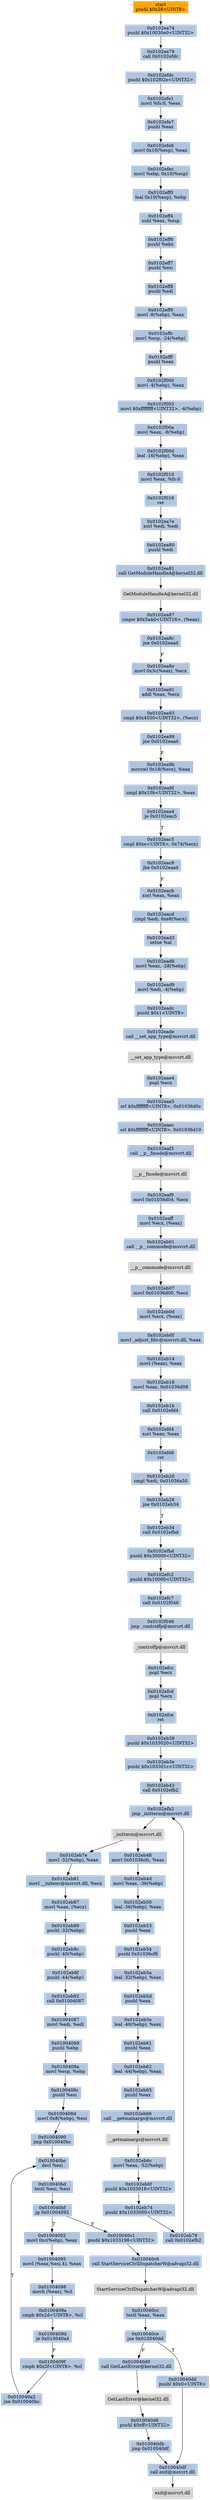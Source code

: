 digraph G {
node[shape=rectangle,style=filled,fillcolor=lightsteelblue,color=lightsteelblue]
bgcolor="transparent"
a0x0102ea72pushl_0x28UINT8[label="start\npushl $0x28<UINT8>",color="lightgrey",fillcolor="orange"];
a0x0102ea74pushl_0x10030e0UINT32[label="0x0102ea74\npushl $0x10030e0<UINT32>"];
a0x0102ea79call_0x0102efdc[label="0x0102ea79\ncall 0x0102efdc"];
a0x0102efdcpushl_0x102f02eUINT32[label="0x0102efdc\npushl $0x102f02e<UINT32>"];
a0x0102efe1movl_fs_0_eax[label="0x0102efe1\nmovl %fs:0, %eax"];
a0x0102efe7pushl_eax[label="0x0102efe7\npushl %eax"];
a0x0102efe8movl_0x10esp__eax[label="0x0102efe8\nmovl 0x10(%esp), %eax"];
a0x0102efecmovl_ebp_0x10esp_[label="0x0102efec\nmovl %ebp, 0x10(%esp)"];
a0x0102eff0leal_0x10esp__ebp[label="0x0102eff0\nleal 0x10(%esp), %ebp"];
a0x0102eff4subl_eax_esp[label="0x0102eff4\nsubl %eax, %esp"];
a0x0102eff6pushl_ebx[label="0x0102eff6\npushl %ebx"];
a0x0102eff7pushl_esi[label="0x0102eff7\npushl %esi"];
a0x0102eff8pushl_edi[label="0x0102eff8\npushl %edi"];
a0x0102eff9movl__8ebp__eax[label="0x0102eff9\nmovl -8(%ebp), %eax"];
a0x0102effcmovl_esp__24ebp_[label="0x0102effc\nmovl %esp, -24(%ebp)"];
a0x0102efffpushl_eax[label="0x0102efff\npushl %eax"];
a0x0102f000movl__4ebp__eax[label="0x0102f000\nmovl -4(%ebp), %eax"];
a0x0102f003movl_0xffffffffUINT32__4ebp_[label="0x0102f003\nmovl $0xffffffff<UINT32>, -4(%ebp)"];
a0x0102f00amovl_eax__8ebp_[label="0x0102f00a\nmovl %eax, -8(%ebp)"];
a0x0102f00dleal__16ebp__eax[label="0x0102f00d\nleal -16(%ebp), %eax"];
a0x0102f010movl_eax_fs_0[label="0x0102f010\nmovl %eax, %fs:0"];
a0x0102f016ret[label="0x0102f016\nret"];
a0x0102ea7exorl_edi_edi[label="0x0102ea7e\nxorl %edi, %edi"];
a0x0102ea80pushl_edi[label="0x0102ea80\npushl %edi"];
a0x0102ea81call_GetModuleHandleA_kernel32_dll[label="0x0102ea81\ncall GetModuleHandleA@kernel32.dll"];
GetModuleHandleA_kernel32_dll[label="GetModuleHandleA@kernel32.dll",color="lightgrey",fillcolor="lightgrey"];
a0x0102ea87cmpw_0x5a4dUINT16_eax_[label="0x0102ea87\ncmpw $0x5a4d<UINT16>, (%eax)"];
a0x0102ea8cjne_0x0102eaad[label="0x0102ea8c\njne 0x0102eaad"];
a0x0102ea8emovl_0x3ceax__ecx[label="0x0102ea8e\nmovl 0x3c(%eax), %ecx"];
a0x0102ea91addl_eax_ecx[label="0x0102ea91\naddl %eax, %ecx"];
a0x0102ea93cmpl_0x4550UINT32_ecx_[label="0x0102ea93\ncmpl $0x4550<UINT32>, (%ecx)"];
a0x0102ea99jne_0x0102eaad[label="0x0102ea99\njne 0x0102eaad"];
a0x0102ea9bmovzwl_0x18ecx__eax[label="0x0102ea9b\nmovzwl 0x18(%ecx), %eax"];
a0x0102ea9fcmpl_0x10bUINT32_eax[label="0x0102ea9f\ncmpl $0x10b<UINT32>, %eax"];
a0x0102eaa4je_0x0102eac5[label="0x0102eaa4\nje 0x0102eac5"];
a0x0102eac5cmpl_0xeUINT8_0x74ecx_[label="0x0102eac5\ncmpl $0xe<UINT8>, 0x74(%ecx)"];
a0x0102eac9jbe_0x0102eaad[label="0x0102eac9\njbe 0x0102eaad"];
a0x0102eacbxorl_eax_eax[label="0x0102eacb\nxorl %eax, %eax"];
a0x0102eacdcmpl_edi_0xe8ecx_[label="0x0102eacd\ncmpl %edi, 0xe8(%ecx)"];
a0x0102ead3setne_al[label="0x0102ead3\nsetne %al"];
a0x0102ead6movl_eax__28ebp_[label="0x0102ead6\nmovl %eax, -28(%ebp)"];
a0x0102ead9movl_edi__4ebp_[label="0x0102ead9\nmovl %edi, -4(%ebp)"];
a0x0102eadcpushl_0x1UINT8[label="0x0102eadc\npushl $0x1<UINT8>"];
a0x0102eadecall___set_app_type_msvcrt_dll[label="0x0102eade\ncall __set_app_type@msvcrt.dll"];
a__set_app_type_msvcrt_dll[label="__set_app_type@msvcrt.dll",color="lightgrey",fillcolor="lightgrey"];
a0x0102eae4popl_ecx[label="0x0102eae4\npopl %ecx"];
a0x0102eae5orl_0xffffffffUINT8_0x01036d0c[label="0x0102eae5\norl $0xffffffff<UINT8>, 0x01036d0c"];
a0x0102eaecorl_0xffffffffUINT8_0x01036d10[label="0x0102eaec\norl $0xffffffff<UINT8>, 0x01036d10"];
a0x0102eaf3call___p__fmode_msvcrt_dll[label="0x0102eaf3\ncall __p__fmode@msvcrt.dll"];
a__p__fmode_msvcrt_dll[label="__p__fmode@msvcrt.dll",color="lightgrey",fillcolor="lightgrey"];
a0x0102eaf9movl_0x01036d04_ecx[label="0x0102eaf9\nmovl 0x01036d04, %ecx"];
a0x0102eaffmovl_ecx_eax_[label="0x0102eaff\nmovl %ecx, (%eax)"];
a0x0102eb01call___p__commode_msvcrt_dll[label="0x0102eb01\ncall __p__commode@msvcrt.dll"];
a__p__commode_msvcrt_dll[label="__p__commode@msvcrt.dll",color="lightgrey",fillcolor="lightgrey"];
a0x0102eb07movl_0x01036d00_ecx[label="0x0102eb07\nmovl 0x01036d00, %ecx"];
a0x0102eb0dmovl_ecx_eax_[label="0x0102eb0d\nmovl %ecx, (%eax)"];
a0x0102eb0fmovl__adjust_fdiv_msvcrt_dll_eax[label="0x0102eb0f\nmovl _adjust_fdiv@msvcrt.dll, %eax"];
a0x0102eb14movl_eax__eax[label="0x0102eb14\nmovl (%eax), %eax"];
a0x0102eb16movl_eax_0x01036d08[label="0x0102eb16\nmovl %eax, 0x01036d08"];
a0x0102eb1bcall_0x0102efd4[label="0x0102eb1b\ncall 0x0102efd4"];
a0x0102efd4xorl_eax_eax[label="0x0102efd4\nxorl %eax, %eax"];
a0x0102efd6ret[label="0x0102efd6\nret"];
a0x0102eb20cmpl_edi_0x01036a50[label="0x0102eb20\ncmpl %edi, 0x01036a50"];
a0x0102eb26jne_0x0102eb34[label="0x0102eb26\njne 0x0102eb34"];
a0x0102eb34call_0x0102efbd[label="0x0102eb34\ncall 0x0102efbd"];
a0x0102efbdpushl_0x30000UINT32[label="0x0102efbd\npushl $0x30000<UINT32>"];
a0x0102efc2pushl_0x10000UINT32[label="0x0102efc2\npushl $0x10000<UINT32>"];
a0x0102efc7call_0x0102f046[label="0x0102efc7\ncall 0x0102f046"];
a0x0102f046jmp__controlfp_msvcrt_dll[label="0x0102f046\njmp _controlfp@msvcrt.dll"];
a_controlfp_msvcrt_dll[label="_controlfp@msvcrt.dll",color="lightgrey",fillcolor="lightgrey"];
a0x0102efccpopl_ecx[label="0x0102efcc\npopl %ecx"];
a0x0102efcdpopl_ecx[label="0x0102efcd\npopl %ecx"];
a0x0102efceret[label="0x0102efce\nret"];
a0x0102eb39pushl_0x1033020UINT32[label="0x0102eb39\npushl $0x1033020<UINT32>"];
a0x0102eb3epushl_0x103301cUINT32[label="0x0102eb3e\npushl $0x103301c<UINT32>"];
a0x0102eb43call_0x0102efb2[label="0x0102eb43\ncall 0x0102efb2"];
a0x0102efb2jmp__initterm_msvcrt_dll[label="0x0102efb2\njmp _initterm@msvcrt.dll"];
a_initterm_msvcrt_dll[label="_initterm@msvcrt.dll",color="lightgrey",fillcolor="lightgrey"];
a0x0102eb48movl_0x01036cfc_eax[label="0x0102eb48\nmovl 0x01036cfc, %eax"];
a0x0102eb4dmovl_eax__36ebp_[label="0x0102eb4d\nmovl %eax, -36(%ebp)"];
a0x0102eb50leal__36ebp__eax[label="0x0102eb50\nleal -36(%ebp), %eax"];
a0x0102eb53pushl_eax[label="0x0102eb53\npushl %eax"];
a0x0102eb54pushl_0x01036cf8[label="0x0102eb54\npushl 0x01036cf8"];
a0x0102eb5aleal__32ebp__eax[label="0x0102eb5a\nleal -32(%ebp), %eax"];
a0x0102eb5dpushl_eax[label="0x0102eb5d\npushl %eax"];
a0x0102eb5eleal__40ebp__eax[label="0x0102eb5e\nleal -40(%ebp), %eax"];
a0x0102eb61pushl_eax[label="0x0102eb61\npushl %eax"];
a0x0102eb62leal__44ebp__eax[label="0x0102eb62\nleal -44(%ebp), %eax"];
a0x0102eb65pushl_eax[label="0x0102eb65\npushl %eax"];
a0x0102eb66call___getmainargs_msvcrt_dll[label="0x0102eb66\ncall __getmainargs@msvcrt.dll"];
a__getmainargs_msvcrt_dll[label="__getmainargs@msvcrt.dll",color="lightgrey",fillcolor="lightgrey"];
a0x0102eb6cmovl_eax__52ebp_[label="0x0102eb6c\nmovl %eax, -52(%ebp)"];
a0x0102eb6fpushl_0x1033018UINT32[label="0x0102eb6f\npushl $0x1033018<UINT32>"];
a0x0102eb74pushl_0x1033000UINT32[label="0x0102eb74\npushl $0x1033000<UINT32>"];
a0x0102eb79call_0x0102efb2[label="0x0102eb79\ncall 0x0102efb2"];
a0x0102eb7emovl__32ebp__eax[label="0x0102eb7e\nmovl -32(%ebp), %eax"];
a0x0102eb81movl___initenv_msvcrt_dll_ecx[label="0x0102eb81\nmovl __initenv@msvcrt.dll, %ecx"];
a0x0102eb87movl_eax_ecx_[label="0x0102eb87\nmovl %eax, (%ecx)"];
a0x0102eb89pushl__32ebp_[label="0x0102eb89\npushl -32(%ebp)"];
a0x0102eb8cpushl__40ebp_[label="0x0102eb8c\npushl -40(%ebp)"];
a0x0102eb8fpushl__44ebp_[label="0x0102eb8f\npushl -44(%ebp)"];
a0x0102eb92call_0x01004087[label="0x0102eb92\ncall 0x01004087"];
a0x01004087movl_edi_edi[label="0x01004087\nmovl %edi, %edi"];
a0x01004089pushl_ebp[label="0x01004089\npushl %ebp"];
a0x0100408amovl_esp_ebp[label="0x0100408a\nmovl %esp, %ebp"];
a0x0100408cpushl_esi[label="0x0100408c\npushl %esi"];
a0x0100408dmovl_0x8ebp__esi[label="0x0100408d\nmovl 0x8(%ebp), %esi"];
a0x01004090jmp_0x010040bc[label="0x01004090\njmp 0x010040bc"];
a0x010040bcdecl_esi[label="0x010040bc\ndecl %esi"];
a0x010040bdtestl_esi_esi[label="0x010040bd\ntestl %esi, %esi"];
a0x010040bfjg_0x01004092[label="0x010040bf\njg 0x01004092"];
a0x01004092movl_0xcebp__eax[label="0x01004092\nmovl 0xc(%ebp), %eax"];
a0x01004095movl_eaxesi4__eax[label="0x01004095\nmovl (%eax,%esi,4), %eax"];
a0x01004098movb_eax__cl[label="0x01004098\nmovb (%eax), %cl"];
a0x0100409acmpb_0x2dUINT8_cl[label="0x0100409a\ncmpb $0x2d<UINT8>, %cl"];
a0x0100409dje_0x010040a4[label="0x0100409d\nje 0x010040a4"];
a0x0100409fcmpb_0x2fUINT8_cl[label="0x0100409f\ncmpb $0x2f<UINT8>, %cl"];
a0x010040a2jne_0x010040bc[label="0x010040a2\njne 0x010040bc"];
a0x010040c1pushl_0x1033198UINT32[label="0x010040c1\npushl $0x1033198<UINT32>"];
a0x010040c6call_StartServiceCtrlDispatcherW_advapi32_dll[label="0x010040c6\ncall StartServiceCtrlDispatcherW@advapi32.dll"];
StartServiceCtrlDispatcherW_advapi32_dll[label="StartServiceCtrlDispatcherW@advapi32.dll",color="lightgrey",fillcolor="lightgrey"];
a0x010040cctestl_eax_eax[label="0x010040cc\ntestl %eax, %eax"];
a0x010040cejne_0x010040dd[label="0x010040ce\njne 0x010040dd"];
a0x010040d0call_GetLastError_kernel32_dll[label="0x010040d0\ncall GetLastError@kernel32.dll"];
a0x010040ddpushl_0x0UINT8[label="0x010040dd\npushl $0x0<UINT8>"];
a0x010040dfcall_exit_msvcrt_dll[label="0x010040df\ncall exit@msvcrt.dll"];
exit_msvcrt_dll[label="exit@msvcrt.dll",color="lightgrey",fillcolor="lightgrey"];
GetLastError_kernel32_dll[label="GetLastError@kernel32.dll",color="lightgrey",fillcolor="lightgrey"];
a0x010040d6pushl_0xffUINT32[label="0x010040d6\npushl $0xff<UINT32>"];
a0x010040dbjmp_0x010040df[label="0x010040db\njmp 0x010040df"];
a0x0102ea72pushl_0x28UINT8 -> a0x0102ea74pushl_0x10030e0UINT32 [color="#000000"];
a0x0102ea74pushl_0x10030e0UINT32 -> a0x0102ea79call_0x0102efdc [color="#000000"];
a0x0102ea79call_0x0102efdc -> a0x0102efdcpushl_0x102f02eUINT32 [color="#000000"];
a0x0102efdcpushl_0x102f02eUINT32 -> a0x0102efe1movl_fs_0_eax [color="#000000"];
a0x0102efe1movl_fs_0_eax -> a0x0102efe7pushl_eax [color="#000000"];
a0x0102efe7pushl_eax -> a0x0102efe8movl_0x10esp__eax [color="#000000"];
a0x0102efe8movl_0x10esp__eax -> a0x0102efecmovl_ebp_0x10esp_ [color="#000000"];
a0x0102efecmovl_ebp_0x10esp_ -> a0x0102eff0leal_0x10esp__ebp [color="#000000"];
a0x0102eff0leal_0x10esp__ebp -> a0x0102eff4subl_eax_esp [color="#000000"];
a0x0102eff4subl_eax_esp -> a0x0102eff6pushl_ebx [color="#000000"];
a0x0102eff6pushl_ebx -> a0x0102eff7pushl_esi [color="#000000"];
a0x0102eff7pushl_esi -> a0x0102eff8pushl_edi [color="#000000"];
a0x0102eff8pushl_edi -> a0x0102eff9movl__8ebp__eax [color="#000000"];
a0x0102eff9movl__8ebp__eax -> a0x0102effcmovl_esp__24ebp_ [color="#000000"];
a0x0102effcmovl_esp__24ebp_ -> a0x0102efffpushl_eax [color="#000000"];
a0x0102efffpushl_eax -> a0x0102f000movl__4ebp__eax [color="#000000"];
a0x0102f000movl__4ebp__eax -> a0x0102f003movl_0xffffffffUINT32__4ebp_ [color="#000000"];
a0x0102f003movl_0xffffffffUINT32__4ebp_ -> a0x0102f00amovl_eax__8ebp_ [color="#000000"];
a0x0102f00amovl_eax__8ebp_ -> a0x0102f00dleal__16ebp__eax [color="#000000"];
a0x0102f00dleal__16ebp__eax -> a0x0102f010movl_eax_fs_0 [color="#000000"];
a0x0102f010movl_eax_fs_0 -> a0x0102f016ret [color="#000000"];
a0x0102f016ret -> a0x0102ea7exorl_edi_edi [color="#000000"];
a0x0102ea7exorl_edi_edi -> a0x0102ea80pushl_edi [color="#000000"];
a0x0102ea80pushl_edi -> a0x0102ea81call_GetModuleHandleA_kernel32_dll [color="#000000"];
a0x0102ea81call_GetModuleHandleA_kernel32_dll -> GetModuleHandleA_kernel32_dll [color="#000000"];
GetModuleHandleA_kernel32_dll -> a0x0102ea87cmpw_0x5a4dUINT16_eax_ [color="#000000"];
a0x0102ea87cmpw_0x5a4dUINT16_eax_ -> a0x0102ea8cjne_0x0102eaad [color="#000000"];
a0x0102ea8cjne_0x0102eaad -> a0x0102ea8emovl_0x3ceax__ecx [color="#000000",label="F"];
a0x0102ea8emovl_0x3ceax__ecx -> a0x0102ea91addl_eax_ecx [color="#000000"];
a0x0102ea91addl_eax_ecx -> a0x0102ea93cmpl_0x4550UINT32_ecx_ [color="#000000"];
a0x0102ea93cmpl_0x4550UINT32_ecx_ -> a0x0102ea99jne_0x0102eaad [color="#000000"];
a0x0102ea99jne_0x0102eaad -> a0x0102ea9bmovzwl_0x18ecx__eax [color="#000000",label="F"];
a0x0102ea9bmovzwl_0x18ecx__eax -> a0x0102ea9fcmpl_0x10bUINT32_eax [color="#000000"];
a0x0102ea9fcmpl_0x10bUINT32_eax -> a0x0102eaa4je_0x0102eac5 [color="#000000"];
a0x0102eaa4je_0x0102eac5 -> a0x0102eac5cmpl_0xeUINT8_0x74ecx_ [color="#000000",label="T"];
a0x0102eac5cmpl_0xeUINT8_0x74ecx_ -> a0x0102eac9jbe_0x0102eaad [color="#000000"];
a0x0102eac9jbe_0x0102eaad -> a0x0102eacbxorl_eax_eax [color="#000000",label="F"];
a0x0102eacbxorl_eax_eax -> a0x0102eacdcmpl_edi_0xe8ecx_ [color="#000000"];
a0x0102eacdcmpl_edi_0xe8ecx_ -> a0x0102ead3setne_al [color="#000000"];
a0x0102ead3setne_al -> a0x0102ead6movl_eax__28ebp_ [color="#000000"];
a0x0102ead6movl_eax__28ebp_ -> a0x0102ead9movl_edi__4ebp_ [color="#000000"];
a0x0102ead9movl_edi__4ebp_ -> a0x0102eadcpushl_0x1UINT8 [color="#000000"];
a0x0102eadcpushl_0x1UINT8 -> a0x0102eadecall___set_app_type_msvcrt_dll [color="#000000"];
a0x0102eadecall___set_app_type_msvcrt_dll -> a__set_app_type_msvcrt_dll [color="#000000"];
a__set_app_type_msvcrt_dll -> a0x0102eae4popl_ecx [color="#000000"];
a0x0102eae4popl_ecx -> a0x0102eae5orl_0xffffffffUINT8_0x01036d0c [color="#000000"];
a0x0102eae5orl_0xffffffffUINT8_0x01036d0c -> a0x0102eaecorl_0xffffffffUINT8_0x01036d10 [color="#000000"];
a0x0102eaecorl_0xffffffffUINT8_0x01036d10 -> a0x0102eaf3call___p__fmode_msvcrt_dll [color="#000000"];
a0x0102eaf3call___p__fmode_msvcrt_dll -> a__p__fmode_msvcrt_dll [color="#000000"];
a__p__fmode_msvcrt_dll -> a0x0102eaf9movl_0x01036d04_ecx [color="#000000"];
a0x0102eaf9movl_0x01036d04_ecx -> a0x0102eaffmovl_ecx_eax_ [color="#000000"];
a0x0102eaffmovl_ecx_eax_ -> a0x0102eb01call___p__commode_msvcrt_dll [color="#000000"];
a0x0102eb01call___p__commode_msvcrt_dll -> a__p__commode_msvcrt_dll [color="#000000"];
a__p__commode_msvcrt_dll -> a0x0102eb07movl_0x01036d00_ecx [color="#000000"];
a0x0102eb07movl_0x01036d00_ecx -> a0x0102eb0dmovl_ecx_eax_ [color="#000000"];
a0x0102eb0dmovl_ecx_eax_ -> a0x0102eb0fmovl__adjust_fdiv_msvcrt_dll_eax [color="#000000"];
a0x0102eb0fmovl__adjust_fdiv_msvcrt_dll_eax -> a0x0102eb14movl_eax__eax [color="#000000"];
a0x0102eb14movl_eax__eax -> a0x0102eb16movl_eax_0x01036d08 [color="#000000"];
a0x0102eb16movl_eax_0x01036d08 -> a0x0102eb1bcall_0x0102efd4 [color="#000000"];
a0x0102eb1bcall_0x0102efd4 -> a0x0102efd4xorl_eax_eax [color="#000000"];
a0x0102efd4xorl_eax_eax -> a0x0102efd6ret [color="#000000"];
a0x0102efd6ret -> a0x0102eb20cmpl_edi_0x01036a50 [color="#000000"];
a0x0102eb20cmpl_edi_0x01036a50 -> a0x0102eb26jne_0x0102eb34 [color="#000000"];
a0x0102eb26jne_0x0102eb34 -> a0x0102eb34call_0x0102efbd [color="#000000",label="T"];
a0x0102eb34call_0x0102efbd -> a0x0102efbdpushl_0x30000UINT32 [color="#000000"];
a0x0102efbdpushl_0x30000UINT32 -> a0x0102efc2pushl_0x10000UINT32 [color="#000000"];
a0x0102efc2pushl_0x10000UINT32 -> a0x0102efc7call_0x0102f046 [color="#000000"];
a0x0102efc7call_0x0102f046 -> a0x0102f046jmp__controlfp_msvcrt_dll [color="#000000"];
a0x0102f046jmp__controlfp_msvcrt_dll -> a_controlfp_msvcrt_dll [color="#000000"];
a_controlfp_msvcrt_dll -> a0x0102efccpopl_ecx [color="#000000"];
a0x0102efccpopl_ecx -> a0x0102efcdpopl_ecx [color="#000000"];
a0x0102efcdpopl_ecx -> a0x0102efceret [color="#000000"];
a0x0102efceret -> a0x0102eb39pushl_0x1033020UINT32 [color="#000000"];
a0x0102eb39pushl_0x1033020UINT32 -> a0x0102eb3epushl_0x103301cUINT32 [color="#000000"];
a0x0102eb3epushl_0x103301cUINT32 -> a0x0102eb43call_0x0102efb2 [color="#000000"];
a0x0102eb43call_0x0102efb2 -> a0x0102efb2jmp__initterm_msvcrt_dll [color="#000000"];
a0x0102efb2jmp__initterm_msvcrt_dll -> a_initterm_msvcrt_dll [color="#000000"];
a_initterm_msvcrt_dll -> a0x0102eb48movl_0x01036cfc_eax [color="#000000"];
a0x0102eb48movl_0x01036cfc_eax -> a0x0102eb4dmovl_eax__36ebp_ [color="#000000"];
a0x0102eb4dmovl_eax__36ebp_ -> a0x0102eb50leal__36ebp__eax [color="#000000"];
a0x0102eb50leal__36ebp__eax -> a0x0102eb53pushl_eax [color="#000000"];
a0x0102eb53pushl_eax -> a0x0102eb54pushl_0x01036cf8 [color="#000000"];
a0x0102eb54pushl_0x01036cf8 -> a0x0102eb5aleal__32ebp__eax [color="#000000"];
a0x0102eb5aleal__32ebp__eax -> a0x0102eb5dpushl_eax [color="#000000"];
a0x0102eb5dpushl_eax -> a0x0102eb5eleal__40ebp__eax [color="#000000"];
a0x0102eb5eleal__40ebp__eax -> a0x0102eb61pushl_eax [color="#000000"];
a0x0102eb61pushl_eax -> a0x0102eb62leal__44ebp__eax [color="#000000"];
a0x0102eb62leal__44ebp__eax -> a0x0102eb65pushl_eax [color="#000000"];
a0x0102eb65pushl_eax -> a0x0102eb66call___getmainargs_msvcrt_dll [color="#000000"];
a0x0102eb66call___getmainargs_msvcrt_dll -> a__getmainargs_msvcrt_dll [color="#000000"];
a__getmainargs_msvcrt_dll -> a0x0102eb6cmovl_eax__52ebp_ [color="#000000"];
a0x0102eb6cmovl_eax__52ebp_ -> a0x0102eb6fpushl_0x1033018UINT32 [color="#000000"];
a0x0102eb6fpushl_0x1033018UINT32 -> a0x0102eb74pushl_0x1033000UINT32 [color="#000000"];
a0x0102eb74pushl_0x1033000UINT32 -> a0x0102eb79call_0x0102efb2 [color="#000000"];
a0x0102eb79call_0x0102efb2 -> a0x0102efb2jmp__initterm_msvcrt_dll [color="#000000"];
a_initterm_msvcrt_dll -> a0x0102eb7emovl__32ebp__eax [color="#000000"];
a0x0102eb7emovl__32ebp__eax -> a0x0102eb81movl___initenv_msvcrt_dll_ecx [color="#000000"];
a0x0102eb81movl___initenv_msvcrt_dll_ecx -> a0x0102eb87movl_eax_ecx_ [color="#000000"];
a0x0102eb87movl_eax_ecx_ -> a0x0102eb89pushl__32ebp_ [color="#000000"];
a0x0102eb89pushl__32ebp_ -> a0x0102eb8cpushl__40ebp_ [color="#000000"];
a0x0102eb8cpushl__40ebp_ -> a0x0102eb8fpushl__44ebp_ [color="#000000"];
a0x0102eb8fpushl__44ebp_ -> a0x0102eb92call_0x01004087 [color="#000000"];
a0x0102eb92call_0x01004087 -> a0x01004087movl_edi_edi [color="#000000"];
a0x01004087movl_edi_edi -> a0x01004089pushl_ebp [color="#000000"];
a0x01004089pushl_ebp -> a0x0100408amovl_esp_ebp [color="#000000"];
a0x0100408amovl_esp_ebp -> a0x0100408cpushl_esi [color="#000000"];
a0x0100408cpushl_esi -> a0x0100408dmovl_0x8ebp__esi [color="#000000"];
a0x0100408dmovl_0x8ebp__esi -> a0x01004090jmp_0x010040bc [color="#000000"];
a0x01004090jmp_0x010040bc -> a0x010040bcdecl_esi [color="#000000"];
a0x010040bcdecl_esi -> a0x010040bdtestl_esi_esi [color="#000000"];
a0x010040bdtestl_esi_esi -> a0x010040bfjg_0x01004092 [color="#000000"];
a0x010040bfjg_0x01004092 -> a0x01004092movl_0xcebp__eax [color="#000000",label="T"];
a0x01004092movl_0xcebp__eax -> a0x01004095movl_eaxesi4__eax [color="#000000"];
a0x01004095movl_eaxesi4__eax -> a0x01004098movb_eax__cl [color="#000000"];
a0x01004098movb_eax__cl -> a0x0100409acmpb_0x2dUINT8_cl [color="#000000"];
a0x0100409acmpb_0x2dUINT8_cl -> a0x0100409dje_0x010040a4 [color="#000000"];
a0x0100409dje_0x010040a4 -> a0x0100409fcmpb_0x2fUINT8_cl [color="#000000",label="F"];
a0x0100409fcmpb_0x2fUINT8_cl -> a0x010040a2jne_0x010040bc [color="#000000"];
a0x010040a2jne_0x010040bc -> a0x010040bcdecl_esi [color="#000000",label="T"];
a0x010040bfjg_0x01004092 -> a0x010040c1pushl_0x1033198UINT32 [color="#000000",label="F"];
a0x010040c1pushl_0x1033198UINT32 -> a0x010040c6call_StartServiceCtrlDispatcherW_advapi32_dll [color="#000000"];
a0x010040c6call_StartServiceCtrlDispatcherW_advapi32_dll -> StartServiceCtrlDispatcherW_advapi32_dll [color="#000000"];
StartServiceCtrlDispatcherW_advapi32_dll -> a0x010040cctestl_eax_eax [color="#000000"];
a0x010040cctestl_eax_eax -> a0x010040cejne_0x010040dd [color="#000000"];
a0x010040cejne_0x010040dd -> a0x010040d0call_GetLastError_kernel32_dll [color="#000000",label="F"];
a0x010040cejne_0x010040dd -> a0x010040ddpushl_0x0UINT8 [color="#000000",label="T"];
a0x010040ddpushl_0x0UINT8 -> a0x010040dfcall_exit_msvcrt_dll [color="#000000"];
a0x010040dfcall_exit_msvcrt_dll -> exit_msvcrt_dll [color="#000000"];
a0x010040d0call_GetLastError_kernel32_dll -> GetLastError_kernel32_dll [color="#000000"];
GetLastError_kernel32_dll -> a0x010040d6pushl_0xffUINT32 [color="#000000"];
a0x010040d6pushl_0xffUINT32 -> a0x010040dbjmp_0x010040df [color="#000000"];
a0x010040dbjmp_0x010040df -> a0x010040dfcall_exit_msvcrt_dll [color="#000000"];
}
